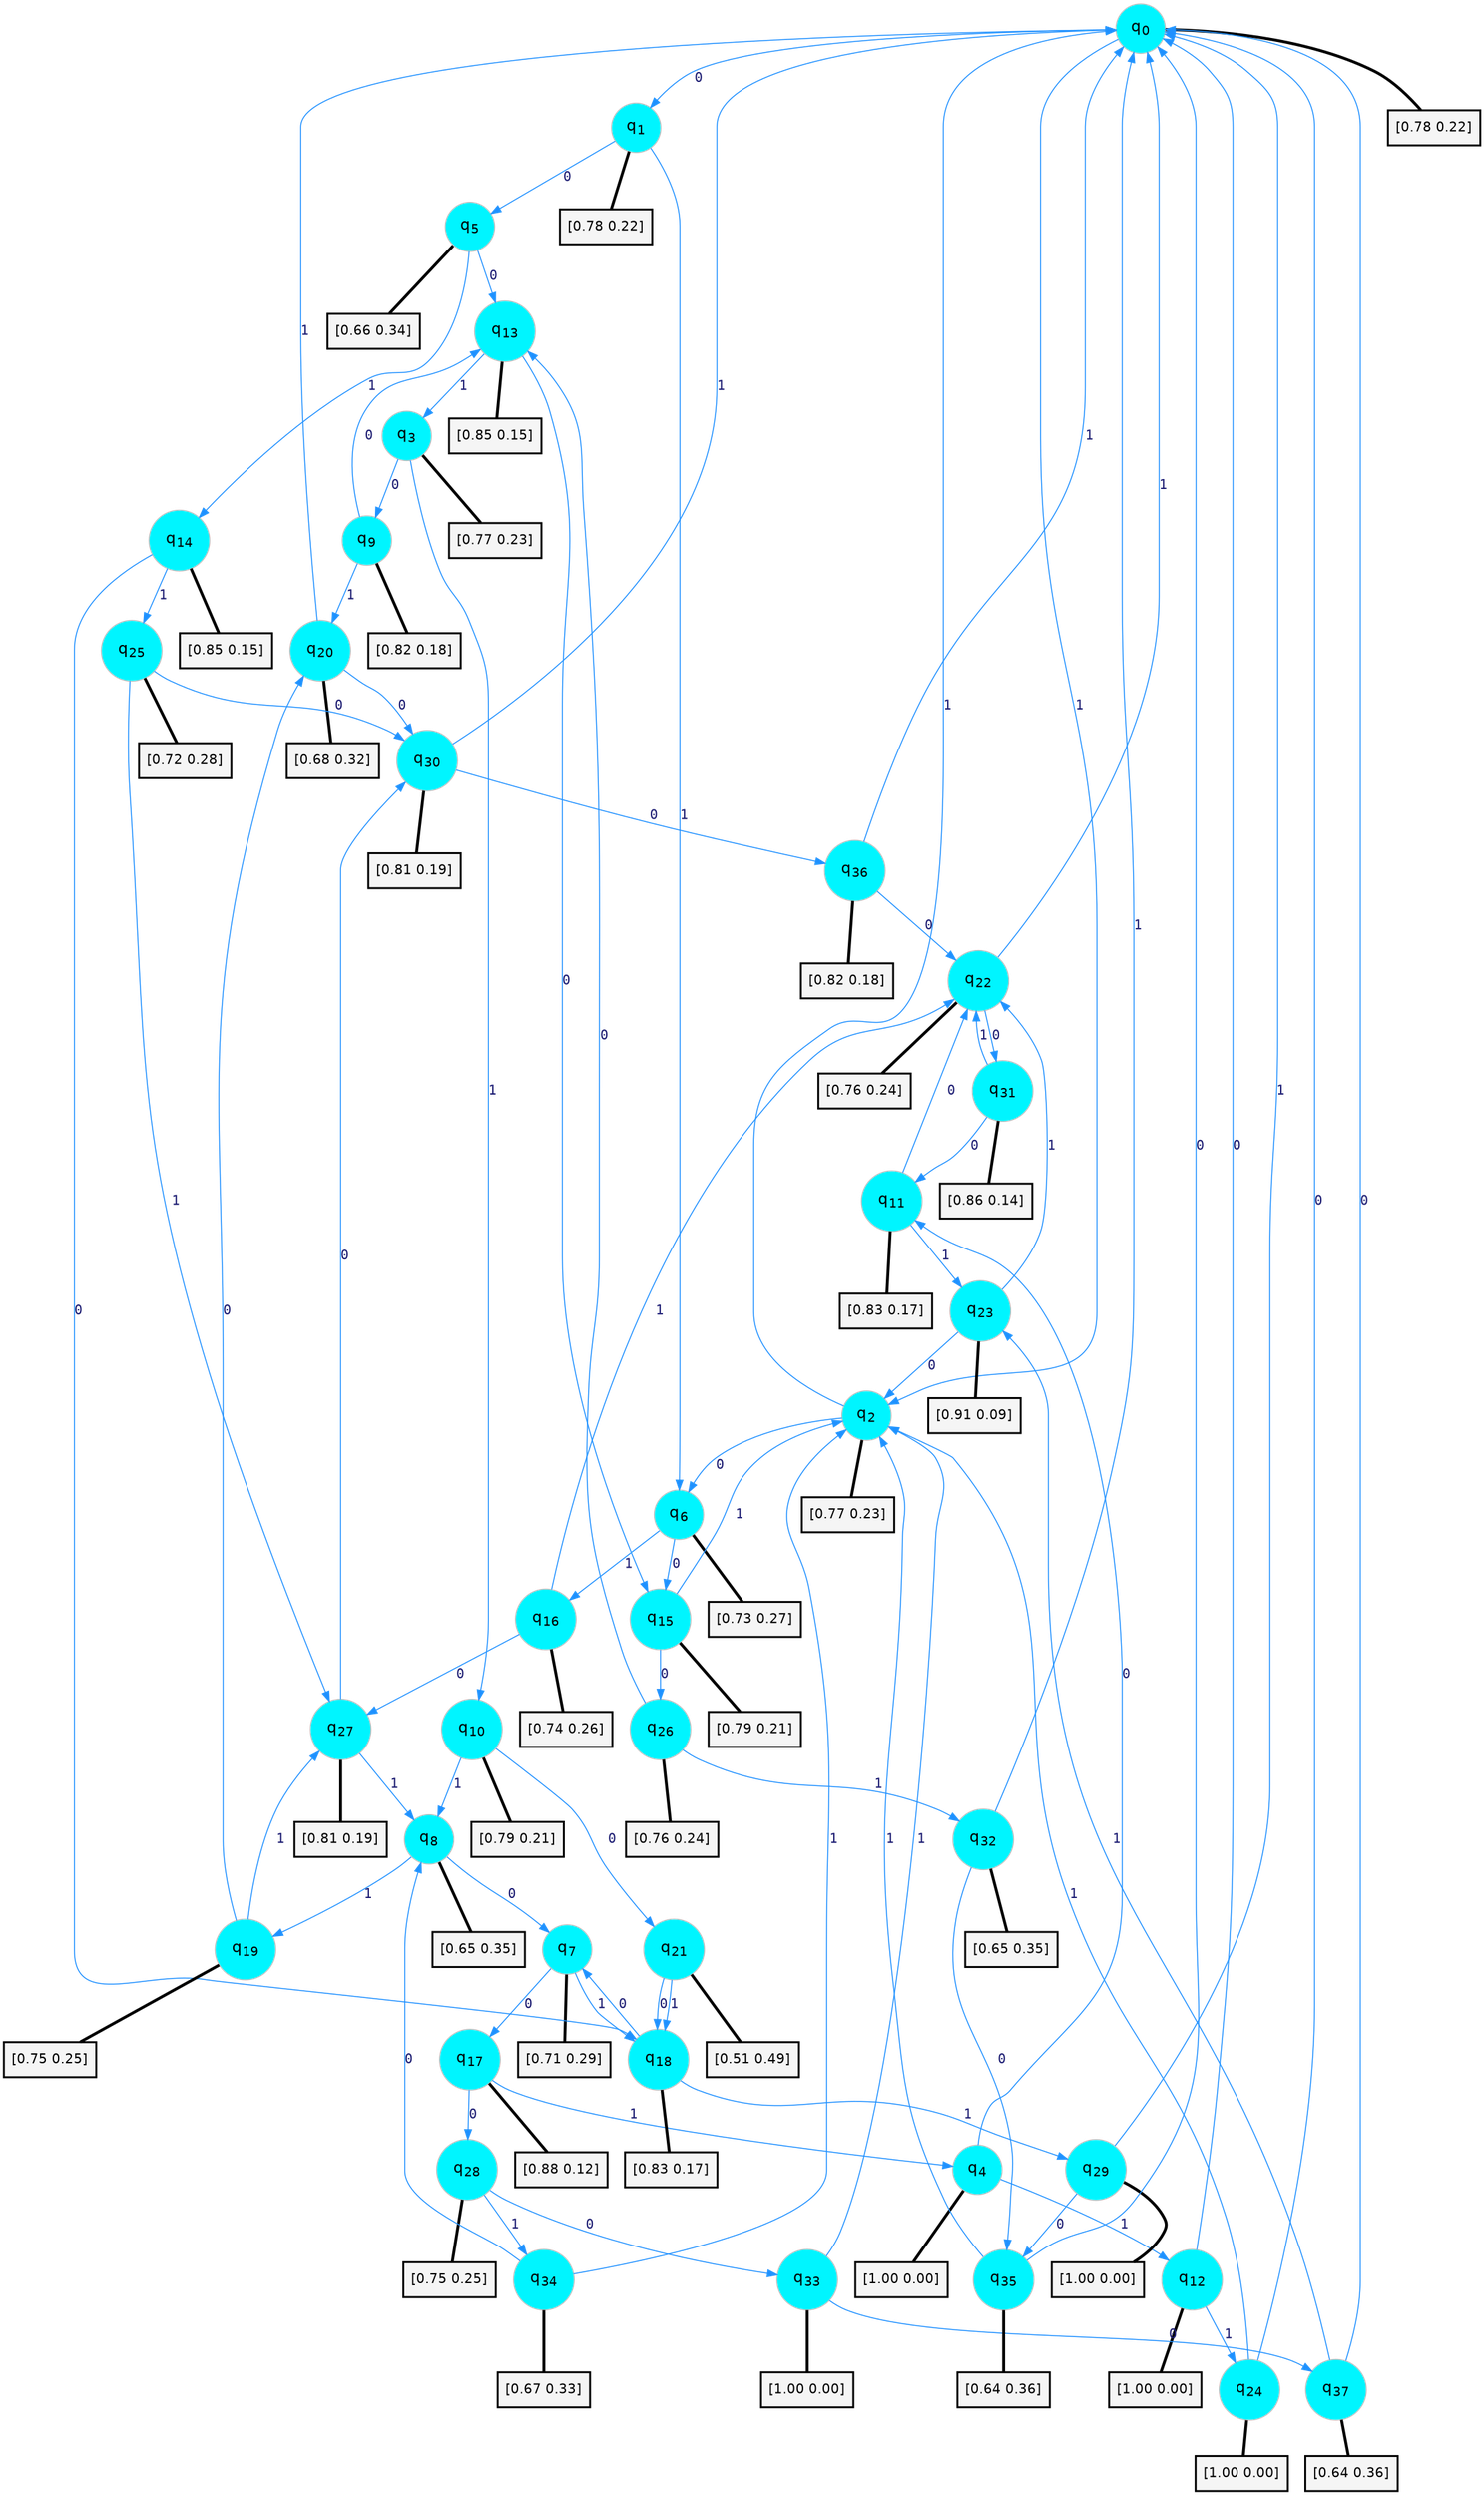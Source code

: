 digraph G {
graph [
bgcolor=transparent, dpi=300, rankdir=TD, size="40,25"];
node [
color=gray, fillcolor=turquoise1, fontcolor=black, fontname=Helvetica, fontsize=16, fontweight=bold, shape=circle, style=filled];
edge [
arrowsize=1, color=dodgerblue1, fontcolor=midnightblue, fontname=courier, fontweight=bold, penwidth=1, style=solid, weight=20];
0[label=<q<SUB>0</SUB>>];
1[label=<q<SUB>1</SUB>>];
2[label=<q<SUB>2</SUB>>];
3[label=<q<SUB>3</SUB>>];
4[label=<q<SUB>4</SUB>>];
5[label=<q<SUB>5</SUB>>];
6[label=<q<SUB>6</SUB>>];
7[label=<q<SUB>7</SUB>>];
8[label=<q<SUB>8</SUB>>];
9[label=<q<SUB>9</SUB>>];
10[label=<q<SUB>10</SUB>>];
11[label=<q<SUB>11</SUB>>];
12[label=<q<SUB>12</SUB>>];
13[label=<q<SUB>13</SUB>>];
14[label=<q<SUB>14</SUB>>];
15[label=<q<SUB>15</SUB>>];
16[label=<q<SUB>16</SUB>>];
17[label=<q<SUB>17</SUB>>];
18[label=<q<SUB>18</SUB>>];
19[label=<q<SUB>19</SUB>>];
20[label=<q<SUB>20</SUB>>];
21[label=<q<SUB>21</SUB>>];
22[label=<q<SUB>22</SUB>>];
23[label=<q<SUB>23</SUB>>];
24[label=<q<SUB>24</SUB>>];
25[label=<q<SUB>25</SUB>>];
26[label=<q<SUB>26</SUB>>];
27[label=<q<SUB>27</SUB>>];
28[label=<q<SUB>28</SUB>>];
29[label=<q<SUB>29</SUB>>];
30[label=<q<SUB>30</SUB>>];
31[label=<q<SUB>31</SUB>>];
32[label=<q<SUB>32</SUB>>];
33[label=<q<SUB>33</SUB>>];
34[label=<q<SUB>34</SUB>>];
35[label=<q<SUB>35</SUB>>];
36[label=<q<SUB>36</SUB>>];
37[label=<q<SUB>37</SUB>>];
38[label="[0.78 0.22]", shape=box,fontcolor=black, fontname=Helvetica, fontsize=14, penwidth=2, fillcolor=whitesmoke,color=black];
39[label="[0.78 0.22]", shape=box,fontcolor=black, fontname=Helvetica, fontsize=14, penwidth=2, fillcolor=whitesmoke,color=black];
40[label="[0.77 0.23]", shape=box,fontcolor=black, fontname=Helvetica, fontsize=14, penwidth=2, fillcolor=whitesmoke,color=black];
41[label="[0.77 0.23]", shape=box,fontcolor=black, fontname=Helvetica, fontsize=14, penwidth=2, fillcolor=whitesmoke,color=black];
42[label="[1.00 0.00]", shape=box,fontcolor=black, fontname=Helvetica, fontsize=14, penwidth=2, fillcolor=whitesmoke,color=black];
43[label="[0.66 0.34]", shape=box,fontcolor=black, fontname=Helvetica, fontsize=14, penwidth=2, fillcolor=whitesmoke,color=black];
44[label="[0.73 0.27]", shape=box,fontcolor=black, fontname=Helvetica, fontsize=14, penwidth=2, fillcolor=whitesmoke,color=black];
45[label="[0.71 0.29]", shape=box,fontcolor=black, fontname=Helvetica, fontsize=14, penwidth=2, fillcolor=whitesmoke,color=black];
46[label="[0.65 0.35]", shape=box,fontcolor=black, fontname=Helvetica, fontsize=14, penwidth=2, fillcolor=whitesmoke,color=black];
47[label="[0.82 0.18]", shape=box,fontcolor=black, fontname=Helvetica, fontsize=14, penwidth=2, fillcolor=whitesmoke,color=black];
48[label="[0.79 0.21]", shape=box,fontcolor=black, fontname=Helvetica, fontsize=14, penwidth=2, fillcolor=whitesmoke,color=black];
49[label="[0.83 0.17]", shape=box,fontcolor=black, fontname=Helvetica, fontsize=14, penwidth=2, fillcolor=whitesmoke,color=black];
50[label="[1.00 0.00]", shape=box,fontcolor=black, fontname=Helvetica, fontsize=14, penwidth=2, fillcolor=whitesmoke,color=black];
51[label="[0.85 0.15]", shape=box,fontcolor=black, fontname=Helvetica, fontsize=14, penwidth=2, fillcolor=whitesmoke,color=black];
52[label="[0.85 0.15]", shape=box,fontcolor=black, fontname=Helvetica, fontsize=14, penwidth=2, fillcolor=whitesmoke,color=black];
53[label="[0.79 0.21]", shape=box,fontcolor=black, fontname=Helvetica, fontsize=14, penwidth=2, fillcolor=whitesmoke,color=black];
54[label="[0.74 0.26]", shape=box,fontcolor=black, fontname=Helvetica, fontsize=14, penwidth=2, fillcolor=whitesmoke,color=black];
55[label="[0.88 0.12]", shape=box,fontcolor=black, fontname=Helvetica, fontsize=14, penwidth=2, fillcolor=whitesmoke,color=black];
56[label="[0.83 0.17]", shape=box,fontcolor=black, fontname=Helvetica, fontsize=14, penwidth=2, fillcolor=whitesmoke,color=black];
57[label="[0.75 0.25]", shape=box,fontcolor=black, fontname=Helvetica, fontsize=14, penwidth=2, fillcolor=whitesmoke,color=black];
58[label="[0.68 0.32]", shape=box,fontcolor=black, fontname=Helvetica, fontsize=14, penwidth=2, fillcolor=whitesmoke,color=black];
59[label="[0.51 0.49]", shape=box,fontcolor=black, fontname=Helvetica, fontsize=14, penwidth=2, fillcolor=whitesmoke,color=black];
60[label="[0.76 0.24]", shape=box,fontcolor=black, fontname=Helvetica, fontsize=14, penwidth=2, fillcolor=whitesmoke,color=black];
61[label="[0.91 0.09]", shape=box,fontcolor=black, fontname=Helvetica, fontsize=14, penwidth=2, fillcolor=whitesmoke,color=black];
62[label="[1.00 0.00]", shape=box,fontcolor=black, fontname=Helvetica, fontsize=14, penwidth=2, fillcolor=whitesmoke,color=black];
63[label="[0.72 0.28]", shape=box,fontcolor=black, fontname=Helvetica, fontsize=14, penwidth=2, fillcolor=whitesmoke,color=black];
64[label="[0.76 0.24]", shape=box,fontcolor=black, fontname=Helvetica, fontsize=14, penwidth=2, fillcolor=whitesmoke,color=black];
65[label="[0.81 0.19]", shape=box,fontcolor=black, fontname=Helvetica, fontsize=14, penwidth=2, fillcolor=whitesmoke,color=black];
66[label="[0.75 0.25]", shape=box,fontcolor=black, fontname=Helvetica, fontsize=14, penwidth=2, fillcolor=whitesmoke,color=black];
67[label="[1.00 0.00]", shape=box,fontcolor=black, fontname=Helvetica, fontsize=14, penwidth=2, fillcolor=whitesmoke,color=black];
68[label="[0.81 0.19]", shape=box,fontcolor=black, fontname=Helvetica, fontsize=14, penwidth=2, fillcolor=whitesmoke,color=black];
69[label="[0.86 0.14]", shape=box,fontcolor=black, fontname=Helvetica, fontsize=14, penwidth=2, fillcolor=whitesmoke,color=black];
70[label="[0.65 0.35]", shape=box,fontcolor=black, fontname=Helvetica, fontsize=14, penwidth=2, fillcolor=whitesmoke,color=black];
71[label="[1.00 0.00]", shape=box,fontcolor=black, fontname=Helvetica, fontsize=14, penwidth=2, fillcolor=whitesmoke,color=black];
72[label="[0.67 0.33]", shape=box,fontcolor=black, fontname=Helvetica, fontsize=14, penwidth=2, fillcolor=whitesmoke,color=black];
73[label="[0.64 0.36]", shape=box,fontcolor=black, fontname=Helvetica, fontsize=14, penwidth=2, fillcolor=whitesmoke,color=black];
74[label="[0.82 0.18]", shape=box,fontcolor=black, fontname=Helvetica, fontsize=14, penwidth=2, fillcolor=whitesmoke,color=black];
75[label="[0.64 0.36]", shape=box,fontcolor=black, fontname=Helvetica, fontsize=14, penwidth=2, fillcolor=whitesmoke,color=black];
0->1 [label=0];
0->2 [label=1];
0->38 [arrowhead=none, penwidth=3,color=black];
1->5 [label=0];
1->6 [label=1];
1->39 [arrowhead=none, penwidth=3,color=black];
2->6 [label=0];
2->0 [label=1];
2->40 [arrowhead=none, penwidth=3,color=black];
3->9 [label=0];
3->10 [label=1];
3->41 [arrowhead=none, penwidth=3,color=black];
4->11 [label=0];
4->12 [label=1];
4->42 [arrowhead=none, penwidth=3,color=black];
5->13 [label=0];
5->14 [label=1];
5->43 [arrowhead=none, penwidth=3,color=black];
6->15 [label=0];
6->16 [label=1];
6->44 [arrowhead=none, penwidth=3,color=black];
7->17 [label=0];
7->18 [label=1];
7->45 [arrowhead=none, penwidth=3,color=black];
8->7 [label=0];
8->19 [label=1];
8->46 [arrowhead=none, penwidth=3,color=black];
9->13 [label=0];
9->20 [label=1];
9->47 [arrowhead=none, penwidth=3,color=black];
10->21 [label=0];
10->8 [label=1];
10->48 [arrowhead=none, penwidth=3,color=black];
11->22 [label=0];
11->23 [label=1];
11->49 [arrowhead=none, penwidth=3,color=black];
12->0 [label=0];
12->24 [label=1];
12->50 [arrowhead=none, penwidth=3,color=black];
13->15 [label=0];
13->3 [label=1];
13->51 [arrowhead=none, penwidth=3,color=black];
14->18 [label=0];
14->25 [label=1];
14->52 [arrowhead=none, penwidth=3,color=black];
15->26 [label=0];
15->2 [label=1];
15->53 [arrowhead=none, penwidth=3,color=black];
16->27 [label=0];
16->22 [label=1];
16->54 [arrowhead=none, penwidth=3,color=black];
17->28 [label=0];
17->4 [label=1];
17->55 [arrowhead=none, penwidth=3,color=black];
18->7 [label=0];
18->29 [label=1];
18->56 [arrowhead=none, penwidth=3,color=black];
19->20 [label=0];
19->27 [label=1];
19->57 [arrowhead=none, penwidth=3,color=black];
20->30 [label=0];
20->0 [label=1];
20->58 [arrowhead=none, penwidth=3,color=black];
21->18 [label=0];
21->18 [label=1];
21->59 [arrowhead=none, penwidth=3,color=black];
22->31 [label=0];
22->0 [label=1];
22->60 [arrowhead=none, penwidth=3,color=black];
23->2 [label=0];
23->22 [label=1];
23->61 [arrowhead=none, penwidth=3,color=black];
24->0 [label=0];
24->2 [label=1];
24->62 [arrowhead=none, penwidth=3,color=black];
25->30 [label=0];
25->27 [label=1];
25->63 [arrowhead=none, penwidth=3,color=black];
26->13 [label=0];
26->32 [label=1];
26->64 [arrowhead=none, penwidth=3,color=black];
27->30 [label=0];
27->8 [label=1];
27->65 [arrowhead=none, penwidth=3,color=black];
28->33 [label=0];
28->34 [label=1];
28->66 [arrowhead=none, penwidth=3,color=black];
29->35 [label=0];
29->0 [label=1];
29->67 [arrowhead=none, penwidth=3,color=black];
30->36 [label=0];
30->0 [label=1];
30->68 [arrowhead=none, penwidth=3,color=black];
31->11 [label=0];
31->22 [label=1];
31->69 [arrowhead=none, penwidth=3,color=black];
32->35 [label=0];
32->0 [label=1];
32->70 [arrowhead=none, penwidth=3,color=black];
33->37 [label=0];
33->2 [label=1];
33->71 [arrowhead=none, penwidth=3,color=black];
34->8 [label=0];
34->2 [label=1];
34->72 [arrowhead=none, penwidth=3,color=black];
35->0 [label=0];
35->2 [label=1];
35->73 [arrowhead=none, penwidth=3,color=black];
36->22 [label=0];
36->0 [label=1];
36->74 [arrowhead=none, penwidth=3,color=black];
37->0 [label=0];
37->23 [label=1];
37->75 [arrowhead=none, penwidth=3,color=black];
}
